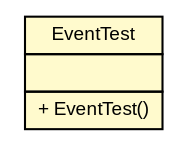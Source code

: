 #!/usr/local/bin/dot
#
# Class diagram 
# Generated by UMLGraph version 5.1 (http://www.umlgraph.org/)
#

digraph G {
	edge [fontname="arial",fontsize=10,labelfontname="arial",labelfontsize=10];
	node [fontname="arial",fontsize=10,shape=plaintext];
	nodesep=0.25;
	ranksep=0.5;
	// es.upm.dit.gsi.shanks.model.event.EventTest
	c3453 [label=<<table title="es.upm.dit.gsi.shanks.model.event.EventTest" border="0" cellborder="1" cellspacing="0" cellpadding="2" port="p" bgcolor="lemonChiffon" href="./EventTest.html">
		<tr><td><table border="0" cellspacing="0" cellpadding="1">
<tr><td align="center" balign="center"> EventTest </td></tr>
		</table></td></tr>
		<tr><td><table border="0" cellspacing="0" cellpadding="1">
<tr><td align="left" balign="left">  </td></tr>
		</table></td></tr>
		<tr><td><table border="0" cellspacing="0" cellpadding="1">
<tr><td align="left" balign="left"> + EventTest() </td></tr>
		</table></td></tr>
		</table>>, fontname="arial", fontcolor="black", fontsize=9.0];
}

